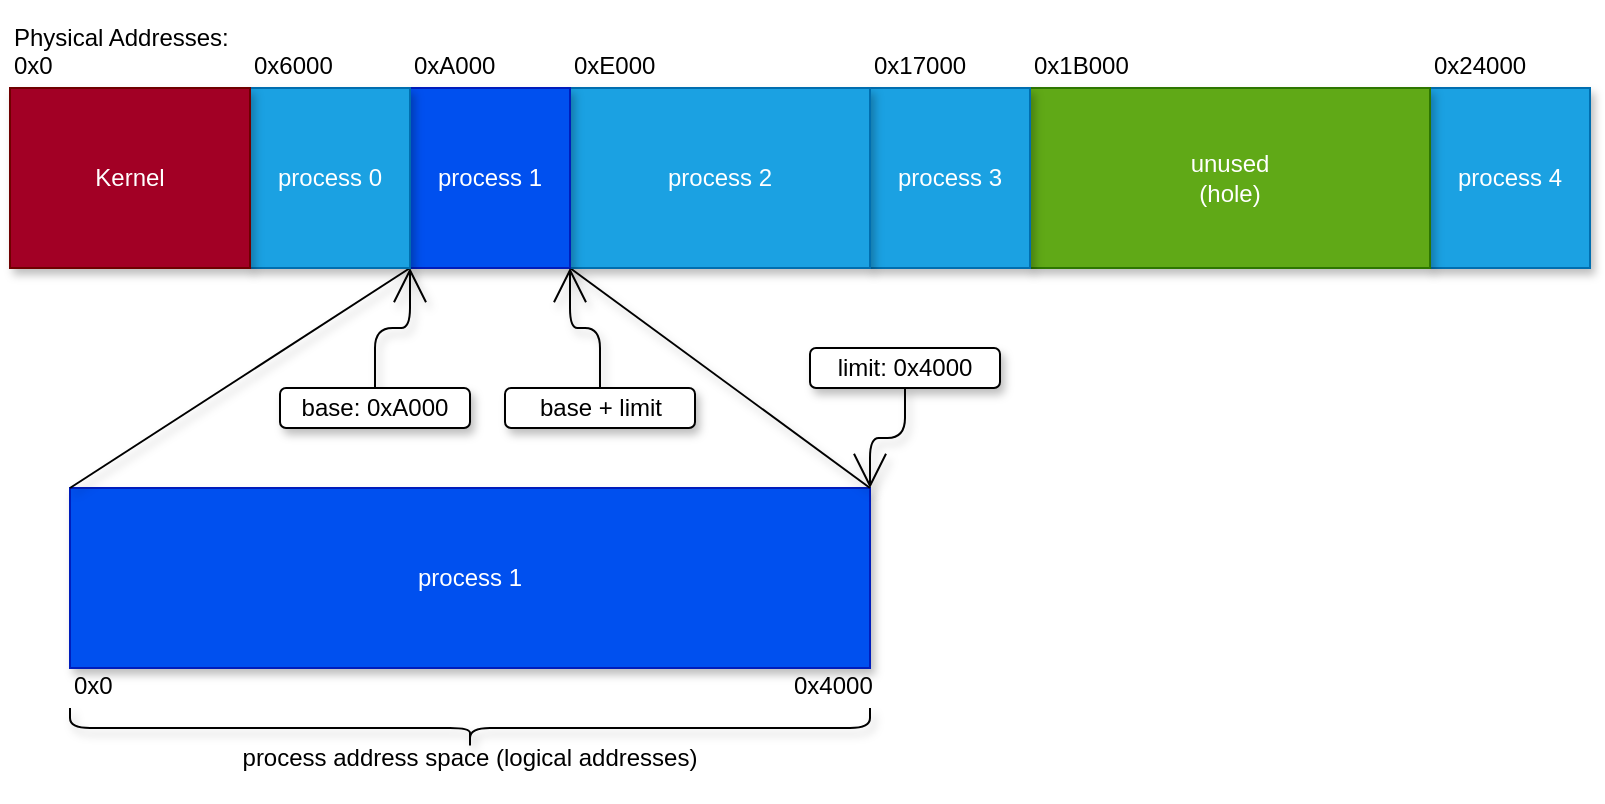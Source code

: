 <mxfile>
    <diagram id="LQ-AU-TWhBsxiBKNsTdO" name="Page-1">
        <mxGraphModel dx="902" dy="2570" grid="1" gridSize="10" guides="1" tooltips="1" connect="1" arrows="1" fold="1" page="1" pageScale="1" pageWidth="850" pageHeight="1100" math="0" shadow="0">
            <root>
                <mxCell id="0"/>
                <mxCell id="1" parent="0"/>
                <mxCell id="41" value="&lt;span&gt;process 4&lt;/span&gt;" style="rounded=0;whiteSpace=wrap;html=1;fillColor=#1ba1e2;strokeColor=#006EAF;fontColor=#ffffff;shadow=1;" vertex="1" parent="1">
                    <mxGeometry x="720" y="30" width="80" height="90" as="geometry"/>
                </mxCell>
                <mxCell id="9" value="0x0" style="text;html=1;strokeColor=none;fillColor=none;align=left;verticalAlign=middle;whiteSpace=wrap;rounded=0;shadow=1;" parent="1" vertex="1">
                    <mxGeometry x="10" y="4" width="20" height="30" as="geometry"/>
                </mxCell>
                <mxCell id="10" value="0x6000" style="text;html=1;strokeColor=none;fillColor=none;align=left;verticalAlign=middle;whiteSpace=wrap;rounded=0;shadow=1;" parent="1" vertex="1">
                    <mxGeometry x="130" y="4" width="30" height="30" as="geometry"/>
                </mxCell>
                <mxCell id="12" value="0xA000" style="text;html=1;strokeColor=none;fillColor=none;align=left;verticalAlign=middle;whiteSpace=wrap;rounded=0;shadow=1;" parent="1" vertex="1">
                    <mxGeometry x="210" y="4" width="30" height="30" as="geometry"/>
                </mxCell>
                <mxCell id="13" value="0xE000" style="text;html=1;strokeColor=none;fillColor=none;align=left;verticalAlign=middle;whiteSpace=wrap;rounded=0;shadow=1;" parent="1" vertex="1">
                    <mxGeometry x="290" y="4" width="30" height="30" as="geometry"/>
                </mxCell>
                <mxCell id="15" value="0x17000" style="text;html=1;strokeColor=none;fillColor=none;align=left;verticalAlign=middle;whiteSpace=wrap;rounded=0;shadow=1;" parent="1" vertex="1">
                    <mxGeometry x="440" y="4" width="30" height="30" as="geometry"/>
                </mxCell>
                <mxCell id="18" style="edgeStyle=orthogonalEdgeStyle;html=1;exitX=0.5;exitY=0;exitDx=0;exitDy=0;entryX=0;entryY=1;entryDx=0;entryDy=0;endArrow=open;endFill=0;endSize=15;shadow=1;" parent="1" source="16" target="4" edge="1">
                    <mxGeometry relative="1" as="geometry"/>
                </mxCell>
                <mxCell id="16" value="base: 0xA000" style="rounded=1;whiteSpace=wrap;html=1;verticalAlign=middle;shadow=1;" parent="1" vertex="1">
                    <mxGeometry x="145" y="180" width="95" height="20" as="geometry"/>
                </mxCell>
                <mxCell id="38" style="edgeStyle=orthogonalEdgeStyle;html=1;exitX=0.5;exitY=1;exitDx=0;exitDy=0;entryX=1;entryY=0;entryDx=0;entryDy=0;shadow=1;endArrow=open;endFill=0;endSize=15;" edge="1" parent="1" source="17" target="22">
                    <mxGeometry relative="1" as="geometry"/>
                </mxCell>
                <mxCell id="17" value="limit: 0x4000" style="rounded=1;whiteSpace=wrap;html=1;verticalAlign=middle;shadow=1;" parent="1" vertex="1">
                    <mxGeometry x="410" y="160" width="95" height="20" as="geometry"/>
                </mxCell>
                <mxCell id="22" value="&lt;span&gt;process 1&lt;/span&gt;" style="rounded=0;whiteSpace=wrap;html=1;fillColor=#0050ef;strokeColor=#001DBC;fontColor=#ffffff;shadow=1;" parent="1" vertex="1">
                    <mxGeometry x="40" y="230" width="400" height="90" as="geometry"/>
                </mxCell>
                <mxCell id="23" value="0x0" style="text;html=1;strokeColor=none;fillColor=none;align=left;verticalAlign=middle;whiteSpace=wrap;rounded=0;shadow=1;" parent="1" vertex="1">
                    <mxGeometry x="40" y="314" width="30" height="30" as="geometry"/>
                </mxCell>
                <mxCell id="24" value="0x4000" style="text;html=1;strokeColor=none;fillColor=none;align=left;verticalAlign=middle;whiteSpace=wrap;rounded=0;shadow=1;" parent="1" vertex="1">
                    <mxGeometry x="400" y="314" width="30" height="30" as="geometry"/>
                </mxCell>
                <mxCell id="25" value="" style="endArrow=none;html=1;shadow=1;endSize=15;exitX=0;exitY=0;exitDx=0;exitDy=0;entryX=0;entryY=1;entryDx=0;entryDy=0;" parent="1" source="22" target="4" edge="1">
                    <mxGeometry width="50" height="50" relative="1" as="geometry">
                        <mxPoint x="70" y="270" as="sourcePoint"/>
                        <mxPoint x="120" y="220" as="targetPoint"/>
                    </mxGeometry>
                </mxCell>
                <mxCell id="26" value="" style="endArrow=none;html=1;shadow=1;endSize=15;entryX=0;entryY=1;entryDx=0;entryDy=0;exitX=1;exitY=0;exitDx=0;exitDy=0;" parent="1" source="22" target="21" edge="1">
                    <mxGeometry width="50" height="50" relative="1" as="geometry">
                        <mxPoint x="480" y="260" as="sourcePoint"/>
                        <mxPoint x="530" y="210" as="targetPoint"/>
                    </mxGeometry>
                </mxCell>
                <mxCell id="30" value="" style="shape=curlyBracket;whiteSpace=wrap;html=1;rounded=1;flipH=1;shadow=1;align=left;rotation=90;" parent="1" vertex="1">
                    <mxGeometry x="230" y="150" width="20" height="400" as="geometry"/>
                </mxCell>
                <mxCell id="31" value="process address space (logical addresses)" style="text;html=1;strokeColor=none;fillColor=none;align=center;verticalAlign=middle;whiteSpace=wrap;rounded=0;shadow=1;" parent="1" vertex="1">
                    <mxGeometry x="110" y="350" width="260" height="30" as="geometry"/>
                </mxCell>
                <mxCell id="33" value="0x1B000" style="text;html=1;strokeColor=none;fillColor=none;align=left;verticalAlign=middle;whiteSpace=wrap;rounded=0;shadow=1;" vertex="1" parent="1">
                    <mxGeometry x="520" y="4" width="30" height="30" as="geometry"/>
                </mxCell>
                <mxCell id="8" value="unused&lt;br&gt;(hole)" style="rounded=0;whiteSpace=wrap;html=1;fillColor=#60a917;strokeColor=#2D7600;fontColor=#ffffff;shadow=1;" parent="1" vertex="1">
                    <mxGeometry x="520" y="30" width="200" height="90" as="geometry"/>
                </mxCell>
                <mxCell id="32" value="&lt;span&gt;process 3&lt;/span&gt;" style="rounded=0;whiteSpace=wrap;html=1;fillColor=#1ba1e2;strokeColor=#006EAF;fontColor=#ffffff;shadow=1;" parent="1" vertex="1">
                    <mxGeometry x="440" y="30" width="80" height="90" as="geometry"/>
                </mxCell>
                <mxCell id="21" value="&lt;span&gt;process 2&lt;/span&gt;" style="rounded=0;whiteSpace=wrap;html=1;fillColor=#1ba1e2;strokeColor=#006EAF;fontColor=#ffffff;shadow=1;" parent="1" vertex="1">
                    <mxGeometry x="290" y="30" width="150" height="90" as="geometry"/>
                </mxCell>
                <mxCell id="4" value="&lt;span&gt;process 1&lt;/span&gt;" style="rounded=0;whiteSpace=wrap;html=1;fillColor=#0050ef;strokeColor=#001DBC;fontColor=#ffffff;shadow=1;" parent="1" vertex="1">
                    <mxGeometry x="210" y="30" width="80" height="90" as="geometry"/>
                </mxCell>
                <mxCell id="3" value="process 0" style="rounded=0;whiteSpace=wrap;html=1;fillColor=#1ba1e2;strokeColor=#006EAF;fontColor=#ffffff;shadow=1;" parent="1" vertex="1">
                    <mxGeometry x="130" y="30" width="80" height="90" as="geometry"/>
                </mxCell>
                <mxCell id="2" value="Kernel" style="rounded=0;whiteSpace=wrap;html=1;fillColor=#a20025;strokeColor=#6F0000;fontColor=#ffffff;shadow=1;" parent="1" vertex="1">
                    <mxGeometry x="10" y="30" width="120" height="90" as="geometry"/>
                </mxCell>
                <mxCell id="36" value="Physical Addresses:&lt;span style=&quot;color: rgba(0 , 0 , 0 , 0) ; font-family: monospace ; font-size: 0px&quot;&gt;%3CmxGraphModel%3E%3Croot%3E%3CmxCell%20id%3D%220%22%2F%3E%3CmxCell%20id%3D%221%22%20parent%3D%220%22%2F%3E%3CmxCell%20id%3D%222%22%20value%3D%22process%20address%20space%22%20style%3D%22text%3Bhtml%3D1%3BstrokeColor%3Dnone%3BfillColor%3Dnone%3Balign%3Dcenter%3BverticalAlign%3Dmiddle%3BwhiteSpace%3Dwrap%3Brounded%3D0%3Bshadow%3D1%3B%22%20vertex%3D%221%22%20parent%3D%221%22%3E%3CmxGeometry%20x%3D%22150%22%20y%3D%22350%22%20width%3D%22180%22%20height%3D%2230%22%20as%3D%22geometry%22%2F%3E%3C%2FmxCell%3E%3C%2Froot%3E%3C%2FmxGraphModel%3E&lt;/span&gt;" style="text;html=1;strokeColor=none;fillColor=none;align=left;verticalAlign=middle;whiteSpace=wrap;rounded=0;shadow=1;" vertex="1" parent="1">
                    <mxGeometry x="10" y="-10" width="180" height="30" as="geometry"/>
                </mxCell>
                <mxCell id="40" style="edgeStyle=orthogonalEdgeStyle;html=1;exitX=0.5;exitY=0;exitDx=0;exitDy=0;entryX=1;entryY=1;entryDx=0;entryDy=0;shadow=1;endArrow=open;endFill=0;endSize=15;" edge="1" parent="1" source="39" target="4">
                    <mxGeometry relative="1" as="geometry"/>
                </mxCell>
                <mxCell id="39" value="base + limit" style="rounded=1;whiteSpace=wrap;html=1;verticalAlign=middle;shadow=1;" vertex="1" parent="1">
                    <mxGeometry x="257.5" y="180" width="95" height="20" as="geometry"/>
                </mxCell>
                <mxCell id="42" value="0x24000" style="text;html=1;strokeColor=none;fillColor=none;align=left;verticalAlign=middle;whiteSpace=wrap;rounded=0;shadow=1;" vertex="1" parent="1">
                    <mxGeometry x="720" y="4" width="30" height="30" as="geometry"/>
                </mxCell>
            </root>
        </mxGraphModel>
    </diagram>
</mxfile>